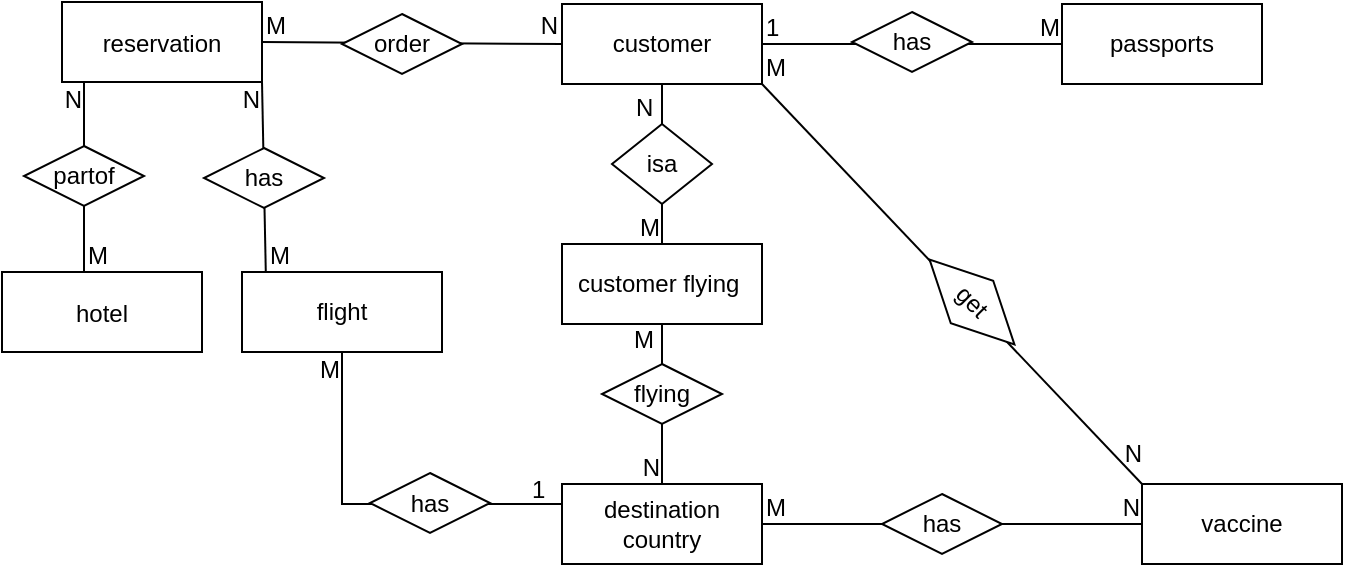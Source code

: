 <mxfile version="21.2.2" type="github">
  <diagram id="R2lEEEUBdFMjLlhIrx00" name="Page-1">
    <mxGraphModel dx="992" dy="428" grid="1" gridSize="10" guides="1" tooltips="1" connect="1" arrows="1" fold="1" page="1" pageScale="1" pageWidth="850" pageHeight="1100" math="0" shadow="0" extFonts="Permanent Marker^https://fonts.googleapis.com/css?family=Permanent+Marker">
      <root>
        <mxCell id="0" />
        <mxCell id="1" parent="0" />
        <mxCell id="SAlh1_uHHdO9KxUeJymk-1" value="customer" style="whiteSpace=wrap;html=1;align=center;" vertex="1" parent="1">
          <mxGeometry x="280" y="110" width="100" height="40" as="geometry" />
        </mxCell>
        <mxCell id="SAlh1_uHHdO9KxUeJymk-2" value="passports" style="whiteSpace=wrap;html=1;align=center;" vertex="1" parent="1">
          <mxGeometry x="530" y="110" width="100" height="40" as="geometry" />
        </mxCell>
        <mxCell id="SAlh1_uHHdO9KxUeJymk-3" value="destination country" style="whiteSpace=wrap;html=1;align=center;" vertex="1" parent="1">
          <mxGeometry x="280" y="350" width="100" height="40" as="geometry" />
        </mxCell>
        <mxCell id="SAlh1_uHHdO9KxUeJymk-4" value="vaccine" style="whiteSpace=wrap;html=1;align=center;" vertex="1" parent="1">
          <mxGeometry x="570" y="350" width="100" height="40" as="geometry" />
        </mxCell>
        <mxCell id="SAlh1_uHHdO9KxUeJymk-5" value="reservation&lt;span style=&quot;font-size:11.0pt;line-height:107%;font-family:&amp;quot;Segoe UI&amp;quot;,sans-serif;&lt;br/&gt;mso-fareast-font-family:Calibri;mso-fareast-theme-font:minor-latin;color:#374151;&lt;br/&gt;mso-ansi-language:EN-US;mso-fareast-language:EN-US;mso-bidi-language:HE&quot;&gt;&lt;/span&gt;" style="whiteSpace=wrap;html=1;align=center;" vertex="1" parent="1">
          <mxGeometry x="30" y="109" width="100" height="40" as="geometry" />
        </mxCell>
        <mxCell id="SAlh1_uHHdO9KxUeJymk-6" value="hotel&lt;span style=&quot;font-size:11.0pt;line-height:107%;font-family:&amp;quot;Segoe UI&amp;quot;,sans-serif;&lt;br/&gt;mso-fareast-font-family:Calibri;mso-fareast-theme-font:minor-latin;color:#374151;&lt;br/&gt;mso-ansi-language:EN-US;mso-fareast-language:EN-US;mso-bidi-language:HE&quot;&gt;&lt;/span&gt;" style="whiteSpace=wrap;html=1;align=center;" vertex="1" parent="1">
          <mxGeometry y="244" width="100" height="40" as="geometry" />
        </mxCell>
        <mxCell id="SAlh1_uHHdO9KxUeJymk-7" value="flight" style="whiteSpace=wrap;html=1;align=center;" vertex="1" parent="1">
          <mxGeometry x="120" y="244" width="100" height="40" as="geometry" />
        </mxCell>
        <mxCell id="SAlh1_uHHdO9KxUeJymk-8" value="" style="endArrow=none;html=1;rounded=0;exitX=1;exitY=0.5;exitDx=0;exitDy=0;entryX=0;entryY=0.5;entryDx=0;entryDy=0;" edge="1" parent="1" source="SAlh1_uHHdO9KxUeJymk-1" target="SAlh1_uHHdO9KxUeJymk-2">
          <mxGeometry relative="1" as="geometry">
            <mxPoint x="400" y="170" as="sourcePoint" />
            <mxPoint x="540" y="190" as="targetPoint" />
          </mxGeometry>
        </mxCell>
        <mxCell id="SAlh1_uHHdO9KxUeJymk-9" value="1" style="resizable=0;html=1;whiteSpace=wrap;align=left;verticalAlign=bottom;" connectable="0" vertex="1" parent="SAlh1_uHHdO9KxUeJymk-8">
          <mxGeometry x="-1" relative="1" as="geometry" />
        </mxCell>
        <mxCell id="SAlh1_uHHdO9KxUeJymk-10" value="M" style="resizable=0;html=1;whiteSpace=wrap;align=right;verticalAlign=bottom;" connectable="0" vertex="1" parent="SAlh1_uHHdO9KxUeJymk-8">
          <mxGeometry x="1" relative="1" as="geometry" />
        </mxCell>
        <mxCell id="SAlh1_uHHdO9KxUeJymk-11" value="has" style="shape=rhombus;perimeter=rhombusPerimeter;whiteSpace=wrap;html=1;align=center;" vertex="1" parent="1">
          <mxGeometry x="425" y="114" width="60" height="30" as="geometry" />
        </mxCell>
        <mxCell id="SAlh1_uHHdO9KxUeJymk-12" value="" style="endArrow=none;html=1;rounded=0;exitX=1;exitY=0.5;exitDx=0;exitDy=0;entryX=0;entryY=0.5;entryDx=0;entryDy=0;" edge="1" parent="1" source="SAlh1_uHHdO9KxUeJymk-3" target="SAlh1_uHHdO9KxUeJymk-4">
          <mxGeometry relative="1" as="geometry">
            <mxPoint x="450" y="400" as="sourcePoint" />
            <mxPoint x="610" y="400" as="targetPoint" />
          </mxGeometry>
        </mxCell>
        <mxCell id="SAlh1_uHHdO9KxUeJymk-13" value="M" style="resizable=0;html=1;whiteSpace=wrap;align=left;verticalAlign=bottom;" connectable="0" vertex="1" parent="SAlh1_uHHdO9KxUeJymk-12">
          <mxGeometry x="-1" relative="1" as="geometry" />
        </mxCell>
        <mxCell id="SAlh1_uHHdO9KxUeJymk-14" value="N" style="resizable=0;html=1;whiteSpace=wrap;align=right;verticalAlign=bottom;" connectable="0" vertex="1" parent="SAlh1_uHHdO9KxUeJymk-12">
          <mxGeometry x="1" relative="1" as="geometry" />
        </mxCell>
        <mxCell id="SAlh1_uHHdO9KxUeJymk-15" value="has" style="shape=rhombus;perimeter=rhombusPerimeter;whiteSpace=wrap;html=1;align=center;" vertex="1" parent="1">
          <mxGeometry x="440" y="355" width="60" height="30" as="geometry" />
        </mxCell>
        <mxCell id="SAlh1_uHHdO9KxUeJymk-16" value="customer&amp;nbsp;flying&amp;nbsp;" style="whiteSpace=wrap;html=1;align=center;" vertex="1" parent="1">
          <mxGeometry x="280" y="230" width="100" height="40" as="geometry" />
        </mxCell>
        <mxCell id="SAlh1_uHHdO9KxUeJymk-18" value="" style="endArrow=none;html=1;rounded=0;exitX=0.5;exitY=1;exitDx=0;exitDy=0;entryX=0.5;entryY=0;entryDx=0;entryDy=0;" edge="1" parent="1" source="SAlh1_uHHdO9KxUeJymk-1" target="SAlh1_uHHdO9KxUeJymk-16">
          <mxGeometry relative="1" as="geometry">
            <mxPoint x="390" y="140" as="sourcePoint" />
            <mxPoint x="540" y="140" as="targetPoint" />
          </mxGeometry>
        </mxCell>
        <mxCell id="SAlh1_uHHdO9KxUeJymk-19" value="N" style="resizable=0;html=1;whiteSpace=wrap;align=left;verticalAlign=bottom;" connectable="0" vertex="1" parent="SAlh1_uHHdO9KxUeJymk-18">
          <mxGeometry x="-1" relative="1" as="geometry">
            <mxPoint x="-15" y="20" as="offset" />
          </mxGeometry>
        </mxCell>
        <mxCell id="SAlh1_uHHdO9KxUeJymk-20" value="M" style="resizable=0;html=1;whiteSpace=wrap;align=right;verticalAlign=bottom;" connectable="0" vertex="1" parent="SAlh1_uHHdO9KxUeJymk-18">
          <mxGeometry x="1" relative="1" as="geometry" />
        </mxCell>
        <mxCell id="SAlh1_uHHdO9KxUeJymk-17" value="isa" style="shape=rhombus;perimeter=rhombusPerimeter;whiteSpace=wrap;html=1;align=center;" vertex="1" parent="1">
          <mxGeometry x="305" y="170" width="50" height="40" as="geometry" />
        </mxCell>
        <mxCell id="SAlh1_uHHdO9KxUeJymk-22" value="" style="endArrow=none;html=1;rounded=0;exitX=0.5;exitY=1;exitDx=0;exitDy=0;entryX=0.5;entryY=0;entryDx=0;entryDy=0;" edge="1" parent="1" source="SAlh1_uHHdO9KxUeJymk-16" target="SAlh1_uHHdO9KxUeJymk-3">
          <mxGeometry relative="1" as="geometry">
            <mxPoint x="390" y="380" as="sourcePoint" />
            <mxPoint x="580" y="380" as="targetPoint" />
          </mxGeometry>
        </mxCell>
        <mxCell id="SAlh1_uHHdO9KxUeJymk-23" value="M" style="resizable=0;html=1;whiteSpace=wrap;align=left;verticalAlign=bottom;" connectable="0" vertex="1" parent="SAlh1_uHHdO9KxUeJymk-22">
          <mxGeometry x="-1" relative="1" as="geometry">
            <mxPoint x="-16" y="16" as="offset" />
          </mxGeometry>
        </mxCell>
        <mxCell id="SAlh1_uHHdO9KxUeJymk-24" value="N" style="resizable=0;html=1;whiteSpace=wrap;align=right;verticalAlign=bottom;" connectable="0" vertex="1" parent="SAlh1_uHHdO9KxUeJymk-22">
          <mxGeometry x="1" relative="1" as="geometry" />
        </mxCell>
        <mxCell id="SAlh1_uHHdO9KxUeJymk-25" value="flying" style="shape=rhombus;perimeter=rhombusPerimeter;whiteSpace=wrap;html=1;align=center;" vertex="1" parent="1">
          <mxGeometry x="300" y="290" width="60" height="30" as="geometry" />
        </mxCell>
        <mxCell id="SAlh1_uHHdO9KxUeJymk-27" value="" style="endArrow=none;html=1;rounded=0;exitX=0.5;exitY=0;exitDx=0;exitDy=0;entryX=0.5;entryY=1;entryDx=0;entryDy=0;" edge="1" parent="1">
          <mxGeometry relative="1" as="geometry">
            <mxPoint x="41" y="244" as="sourcePoint" />
            <mxPoint x="41" y="149" as="targetPoint" />
          </mxGeometry>
        </mxCell>
        <mxCell id="SAlh1_uHHdO9KxUeJymk-28" value="M" style="resizable=0;html=1;whiteSpace=wrap;align=left;verticalAlign=bottom;" connectable="0" vertex="1" parent="SAlh1_uHHdO9KxUeJymk-27">
          <mxGeometry x="-1" relative="1" as="geometry" />
        </mxCell>
        <mxCell id="SAlh1_uHHdO9KxUeJymk-29" value="N" style="resizable=0;html=1;whiteSpace=wrap;align=right;verticalAlign=bottom;" connectable="0" vertex="1" parent="SAlh1_uHHdO9KxUeJymk-27">
          <mxGeometry x="1" relative="1" as="geometry">
            <mxPoint y="17" as="offset" />
          </mxGeometry>
        </mxCell>
        <mxCell id="SAlh1_uHHdO9KxUeJymk-26" value="partof" style="shape=rhombus;perimeter=rhombusPerimeter;whiteSpace=wrap;html=1;align=center;" vertex="1" parent="1">
          <mxGeometry x="11" y="181" width="60" height="30" as="geometry" />
        </mxCell>
        <mxCell id="SAlh1_uHHdO9KxUeJymk-31" value="" style="endArrow=none;html=1;rounded=0;exitX=1;exitY=0.5;exitDx=0;exitDy=0;entryX=0;entryY=0.5;entryDx=0;entryDy=0;" edge="1" parent="1" source="SAlh1_uHHdO9KxUeJymk-5" target="SAlh1_uHHdO9KxUeJymk-1">
          <mxGeometry relative="1" as="geometry">
            <mxPoint x="390" y="380" as="sourcePoint" />
            <mxPoint x="580" y="380" as="targetPoint" />
          </mxGeometry>
        </mxCell>
        <mxCell id="SAlh1_uHHdO9KxUeJymk-32" value="M" style="resizable=0;html=1;whiteSpace=wrap;align=left;verticalAlign=bottom;" connectable="0" vertex="1" parent="SAlh1_uHHdO9KxUeJymk-31">
          <mxGeometry x="-1" relative="1" as="geometry" />
        </mxCell>
        <mxCell id="SAlh1_uHHdO9KxUeJymk-33" value="N" style="resizable=0;html=1;whiteSpace=wrap;align=right;verticalAlign=bottom;" connectable="0" vertex="1" parent="SAlh1_uHHdO9KxUeJymk-31">
          <mxGeometry x="1" relative="1" as="geometry" />
        </mxCell>
        <mxCell id="SAlh1_uHHdO9KxUeJymk-30" value="order" style="shape=rhombus;perimeter=rhombusPerimeter;whiteSpace=wrap;html=1;align=center;" vertex="1" parent="1">
          <mxGeometry x="170" y="115" width="60" height="30" as="geometry" />
        </mxCell>
        <mxCell id="SAlh1_uHHdO9KxUeJymk-38" value="" style="endArrow=none;html=1;rounded=0;entryX=1;entryY=1;entryDx=0;entryDy=0;exitX=0.119;exitY=0.002;exitDx=0;exitDy=0;exitPerimeter=0;" edge="1" parent="1" source="SAlh1_uHHdO9KxUeJymk-7" target="SAlh1_uHHdO9KxUeJymk-5">
          <mxGeometry relative="1" as="geometry">
            <mxPoint x="130" y="245" as="sourcePoint" />
            <mxPoint x="130" y="160" as="targetPoint" />
          </mxGeometry>
        </mxCell>
        <mxCell id="SAlh1_uHHdO9KxUeJymk-39" value="M" style="resizable=0;html=1;whiteSpace=wrap;align=left;verticalAlign=bottom;" connectable="0" vertex="1" parent="SAlh1_uHHdO9KxUeJymk-38">
          <mxGeometry x="-1" relative="1" as="geometry" />
        </mxCell>
        <mxCell id="SAlh1_uHHdO9KxUeJymk-40" value="N" style="resizable=0;html=1;whiteSpace=wrap;align=right;verticalAlign=bottom;" connectable="0" vertex="1" parent="SAlh1_uHHdO9KxUeJymk-38">
          <mxGeometry x="1" relative="1" as="geometry">
            <mxPoint y="17" as="offset" />
          </mxGeometry>
        </mxCell>
        <mxCell id="SAlh1_uHHdO9KxUeJymk-41" value="has" style="shape=rhombus;perimeter=rhombusPerimeter;whiteSpace=wrap;html=1;align=center;" vertex="1" parent="1">
          <mxGeometry x="101" y="182" width="60" height="30" as="geometry" />
        </mxCell>
        <mxCell id="SAlh1_uHHdO9KxUeJymk-42" value="" style="endArrow=none;html=1;rounded=0;exitX=1;exitY=1;exitDx=0;exitDy=0;entryX=0;entryY=0;entryDx=0;entryDy=0;" edge="1" parent="1" source="SAlh1_uHHdO9KxUeJymk-1" target="SAlh1_uHHdO9KxUeJymk-4">
          <mxGeometry relative="1" as="geometry">
            <mxPoint x="390" y="380" as="sourcePoint" />
            <mxPoint x="580" y="380" as="targetPoint" />
          </mxGeometry>
        </mxCell>
        <mxCell id="SAlh1_uHHdO9KxUeJymk-43" value="M" style="resizable=0;html=1;whiteSpace=wrap;align=left;verticalAlign=bottom;" connectable="0" vertex="1" parent="SAlh1_uHHdO9KxUeJymk-42">
          <mxGeometry x="-1" relative="1" as="geometry" />
        </mxCell>
        <mxCell id="SAlh1_uHHdO9KxUeJymk-44" value="N" style="resizable=0;html=1;whiteSpace=wrap;align=right;verticalAlign=bottom;" connectable="0" vertex="1" parent="SAlh1_uHHdO9KxUeJymk-42">
          <mxGeometry x="1" relative="1" as="geometry">
            <mxPoint x="1" y="-7" as="offset" />
          </mxGeometry>
        </mxCell>
        <mxCell id="SAlh1_uHHdO9KxUeJymk-45" value="get" style="shape=rhombus;perimeter=rhombusPerimeter;whiteSpace=wrap;html=1;align=center;rotation=45;" vertex="1" parent="1">
          <mxGeometry x="455" y="244" width="60" height="30" as="geometry" />
        </mxCell>
        <mxCell id="SAlh1_uHHdO9KxUeJymk-47" value="" style="endArrow=none;html=1;rounded=0;entryX=0.5;entryY=1;entryDx=0;entryDy=0;exitX=0;exitY=0.25;exitDx=0;exitDy=0;" edge="1" parent="1" source="SAlh1_uHHdO9KxUeJymk-3" target="SAlh1_uHHdO9KxUeJymk-7">
          <mxGeometry relative="1" as="geometry">
            <mxPoint x="240" y="380" as="sourcePoint" />
            <mxPoint x="139" y="322.5" as="targetPoint" />
            <Array as="points">
              <mxPoint x="170" y="360" />
            </Array>
          </mxGeometry>
        </mxCell>
        <mxCell id="SAlh1_uHHdO9KxUeJymk-48" value="1" style="resizable=0;html=1;whiteSpace=wrap;align=left;verticalAlign=bottom;" connectable="0" vertex="1" parent="SAlh1_uHHdO9KxUeJymk-47">
          <mxGeometry x="-1" relative="1" as="geometry">
            <mxPoint x="-17" y="1" as="offset" />
          </mxGeometry>
        </mxCell>
        <mxCell id="SAlh1_uHHdO9KxUeJymk-49" value="M" style="resizable=0;html=1;whiteSpace=wrap;align=right;verticalAlign=bottom;" connectable="0" vertex="1" parent="SAlh1_uHHdO9KxUeJymk-47">
          <mxGeometry x="1" relative="1" as="geometry">
            <mxPoint y="17" as="offset" />
          </mxGeometry>
        </mxCell>
        <mxCell id="SAlh1_uHHdO9KxUeJymk-46" value="has" style="shape=rhombus;perimeter=rhombusPerimeter;whiteSpace=wrap;html=1;align=center;" vertex="1" parent="1">
          <mxGeometry x="184" y="344.5" width="60" height="30" as="geometry" />
        </mxCell>
      </root>
    </mxGraphModel>
  </diagram>
</mxfile>
